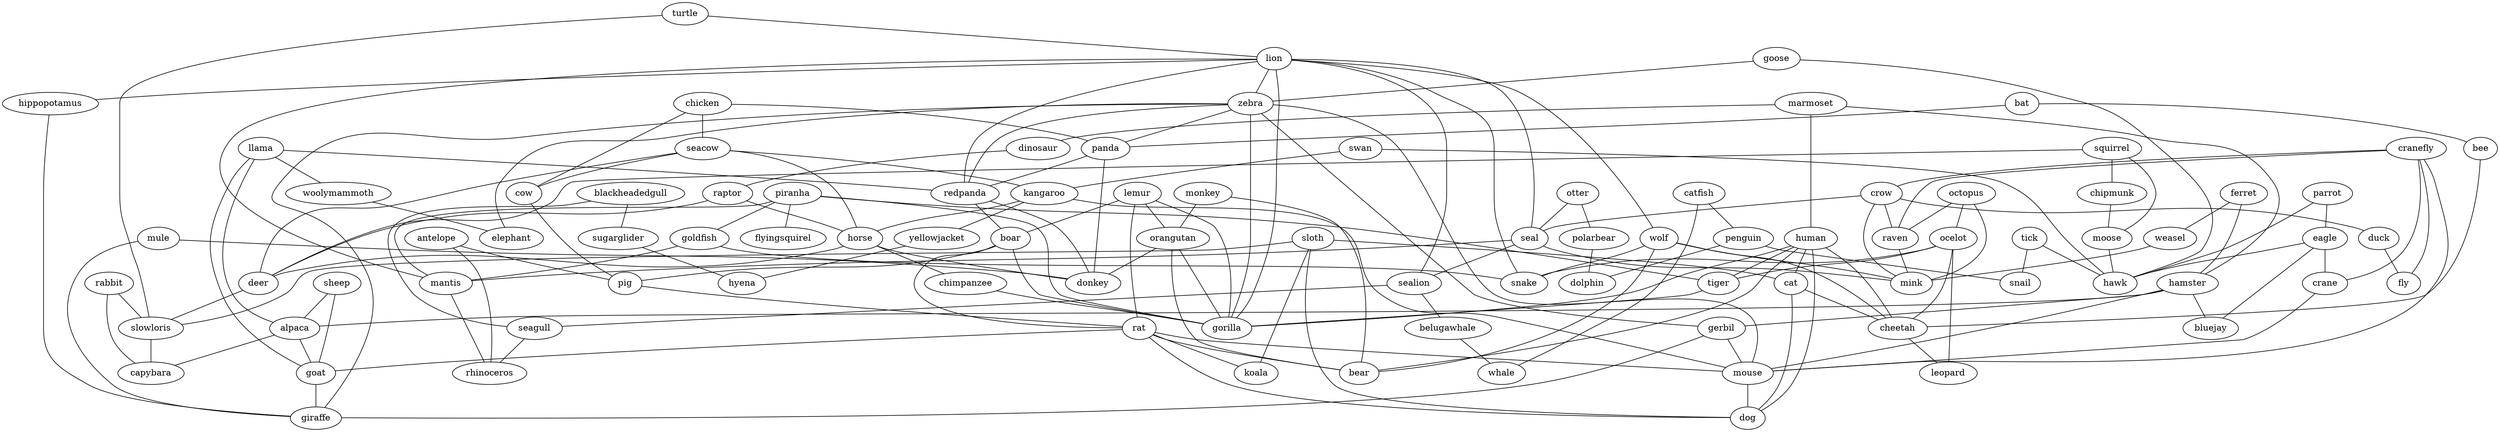 strict graph G {
antelope;
llama;
blackheadedgull;
chicken;
tick;
swan;
otter;
catfish;
bat;
parrot;
cranefly;
marmoset;
dinosaur;
turtle;
human;
crow;
ferret;
goose;
lion;
zebra;
seal;
seacow;
bee;
panda;
hippopotamus;
sealion;
eagle;
kangaroo;
piranha;
mule;
goldfish;
raptor;
monkey;
sugarglider;
lemur;
mantis;
wolf;
hamster;
orangutan;
flyingsquirel;
octopus;
redpanda;
sloth;
belugawhale;
weasel;
ocelot;
duck;
boar;
sheep;
horse;
alpaca;
gerbil;
woolymammoth;
polarbear;
squirrel;
chimpanzee;
tiger;
rabbit;
crane;
penguin;
fly;
cow;
bluejay;
yellowjacket;
cat;
seagull;
raven;
donkey;
mink;
chipmunk;
dolphin;
deer;
pig;
rat;
mouse;
slowloris;
rhinoceros;
capybara;
elephant;
cheetah;
goat;
moose;
snail;
leopard;
koala;
bear;
whale;
hawk;
dog;
hyena;
gorilla;
giraffe;
snake;
antelope -- rhinoceros  [weight=1];
antelope -- pig  [weight=1];
llama -- alpaca  [weight=1];
llama -- woolymammoth  [weight=1];
llama -- goat  [weight=1];
llama -- redpanda  [weight=1];
blackheadedgull -- seagull  [weight=1];
blackheadedgull -- sugarglider  [weight=1];
chicken -- seacow  [weight=1];
chicken -- panda  [weight=1];
chicken -- cow  [weight=1];
tick -- snail  [weight=1];
tick -- hawk  [weight=1];
swan -- kangaroo  [weight=1];
swan -- hawk  [weight=1];
otter -- polarbear  [weight=1];
otter -- seal  [weight=1];
catfish -- whale  [weight=1];
catfish -- penguin  [weight=1];
bat -- bee  [weight=1];
bat -- panda  [weight=1];
parrot -- hawk  [weight=1];
parrot -- eagle  [weight=1];
cranefly -- fly  [weight=1];
cranefly -- crow  [weight=1];
cranefly -- crane  [weight=1];
cranefly -- mouse  [weight=1];
cranefly -- raven  [weight=1];
marmoset -- dinosaur  [weight=1];
marmoset -- human  [weight=1];
marmoset -- hamster  [weight=1];
dinosaur -- raptor  [weight=1];
turtle -- slowloris  [weight=1];
turtle -- lion  [weight=1];
human -- dog  [weight=1];
human -- bear  [weight=1];
human -- cat  [weight=1];
human -- tiger  [weight=1];
human -- gorilla  [weight=1];
human -- cheetah  [weight=1];
crow -- mink  [weight=1];
crow -- seal  [weight=1];
crow -- duck  [weight=1];
crow -- raven  [weight=1];
ferret -- hamster  [weight=1];
ferret -- weasel  [weight=1];
goose -- hawk  [weight=1];
goose -- zebra  [weight=1];
lion -- mantis  [weight=1];
lion -- snake  [weight=1];
lion -- gorilla  [weight=1];
lion -- wolf  [weight=1];
lion -- zebra  [weight=1];
lion -- seal  [weight=1];
lion -- sealion  [weight=1];
lion -- hippopotamus  [weight=1];
lion -- redpanda  [weight=1];
zebra -- gerbil  [weight=1];
zebra -- gorilla  [weight=1];
zebra -- giraffe  [weight=1];
zebra -- elephant  [weight=1];
zebra -- mouse  [weight=1];
zebra -- panda  [weight=1];
zebra -- redpanda  [weight=1];
seal -- mink  [weight=1];
seal -- mantis  [weight=1];
seal -- sealion  [weight=1];
seacow -- horse  [weight=1];
seacow -- cow  [weight=1];
seacow -- kangaroo  [weight=1];
seacow -- deer  [weight=1];
bee -- cheetah  [weight=1];
panda -- donkey  [weight=1];
panda -- redpanda  [weight=1];
hippopotamus -- giraffe  [weight=1];
sealion -- belugawhale  [weight=1];
sealion -- seagull  [weight=1];
eagle -- bluejay  [weight=1];
eagle -- crane  [weight=1];
eagle -- hawk  [weight=1];
kangaroo -- horse  [weight=1];
kangaroo -- yellowjacket  [weight=1];
kangaroo -- mouse  [weight=1];
piranha -- mantis  [weight=1];
piranha -- tiger  [weight=1];
piranha -- gorilla  [weight=1];
piranha -- goldfish  [weight=1];
piranha -- flyingsquirel  [weight=1];
mule -- donkey  [weight=1];
mule -- giraffe  [weight=1];
goldfish -- mantis  [weight=1];
goldfish -- snake  [weight=1];
raptor -- horse  [weight=1];
raptor -- deer  [weight=1];
monkey -- orangutan  [weight=1];
monkey -- bear  [weight=1];
sugarglider -- hyena  [weight=1];
lemur -- boar  [weight=1];
lemur -- gorilla  [weight=1];
lemur -- rat  [weight=1];
lemur -- orangutan  [weight=1];
mantis -- rhinoceros  [weight=1];
wolf -- mink  [weight=1];
wolf -- bear  [weight=1];
wolf -- snake  [weight=1];
wolf -- cheetah  [weight=1];
hamster -- alpaca  [weight=1];
hamster -- gerbil  [weight=1];
hamster -- bluejay  [weight=1];
hamster -- mouse  [weight=1];
orangutan -- donkey  [weight=1];
orangutan -- bear  [weight=1];
orangutan -- gorilla  [weight=1];
octopus -- mink  [weight=1];
octopus -- ocelot  [weight=1];
octopus -- raven  [weight=1];
redpanda -- donkey  [weight=1];
redpanda -- boar  [weight=1];
sloth -- cat  [weight=1];
sloth -- slowloris  [weight=1];
sloth -- dog  [weight=1];
sloth -- koala  [weight=1];
belugawhale -- whale  [weight=1];
weasel -- mink  [weight=1];
ocelot -- leopard  [weight=1];
ocelot -- tiger  [weight=1];
ocelot -- snake  [weight=1];
ocelot -- cheetah  [weight=1];
duck -- fly  [weight=1];
boar -- gorilla  [weight=1];
boar -- rat  [weight=1];
boar -- pig  [weight=1];
sheep -- alpaca  [weight=1];
sheep -- goat  [weight=1];
horse -- donkey  [weight=1];
horse -- deer  [weight=1];
horse -- chimpanzee  [weight=1];
alpaca -- capybara  [weight=1];
alpaca -- goat  [weight=1];
gerbil -- giraffe  [weight=1];
gerbil -- mouse  [weight=1];
woolymammoth -- elephant  [weight=1];
polarbear -- dolphin  [weight=1];
squirrel -- moose  [weight=1];
squirrel -- deer  [weight=1];
squirrel -- chipmunk  [weight=1];
chimpanzee -- gorilla  [weight=1];
tiger -- gorilla  [weight=1];
rabbit -- slowloris  [weight=1];
rabbit -- capybara  [weight=1];
crane -- mouse  [weight=1];
penguin -- dolphin  [weight=1];
penguin -- snail  [weight=1];
cow -- pig  [weight=1];
yellowjacket -- hyena  [weight=1];
cat -- dog  [weight=1];
cat -- cheetah  [weight=1];
seagull -- rhinoceros  [weight=1];
raven -- mink  [weight=1];
chipmunk -- moose  [weight=1];
deer -- slowloris  [weight=1];
pig -- rat  [weight=1];
rat -- koala  [weight=1];
rat -- dog  [weight=1];
rat -- bear  [weight=1];
rat -- mouse  [weight=1];
rat -- goat  [weight=1];
mouse -- dog  [weight=1];
slowloris -- capybara  [weight=1];
cheetah -- leopard  [weight=1];
goat -- giraffe  [weight=1];
moose -- hawk  [weight=1];
}
